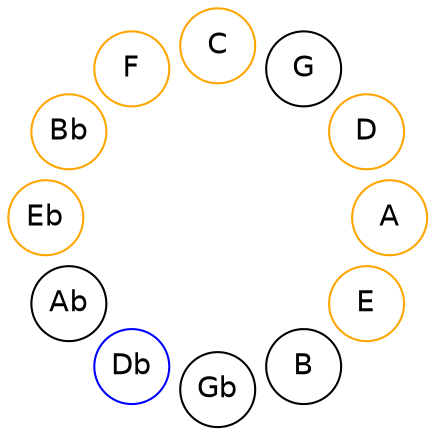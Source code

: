 
graph {

layout = circo;
mindist = .1

node [shape = circle, fontname = Helvetica, margin = 0]
edge [style=invis]

subgraph 1 {
	E -- B -- Gb -- Db -- Ab -- Eb -- Bb -- F -- C -- G -- D -- A -- E
}

E [color=orange];
Db [color=blue];
Eb [color=orange];
Bb [color=orange];
F [color=orange];
C [color=orange];
D [color=orange];
A [color=orange];
}

